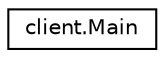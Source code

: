 digraph "그래픽컬한 클래스 계통도"
{
  edge [fontname="Helvetica",fontsize="10",labelfontname="Helvetica",labelfontsize="10"];
  node [fontname="Helvetica",fontsize="10",shape=record];
  rankdir="LR";
  Node1 [label="client.Main",height=0.2,width=0.4,color="black", fillcolor="white", style="filled",URL="$classclient_1_1_main.html"];
}
